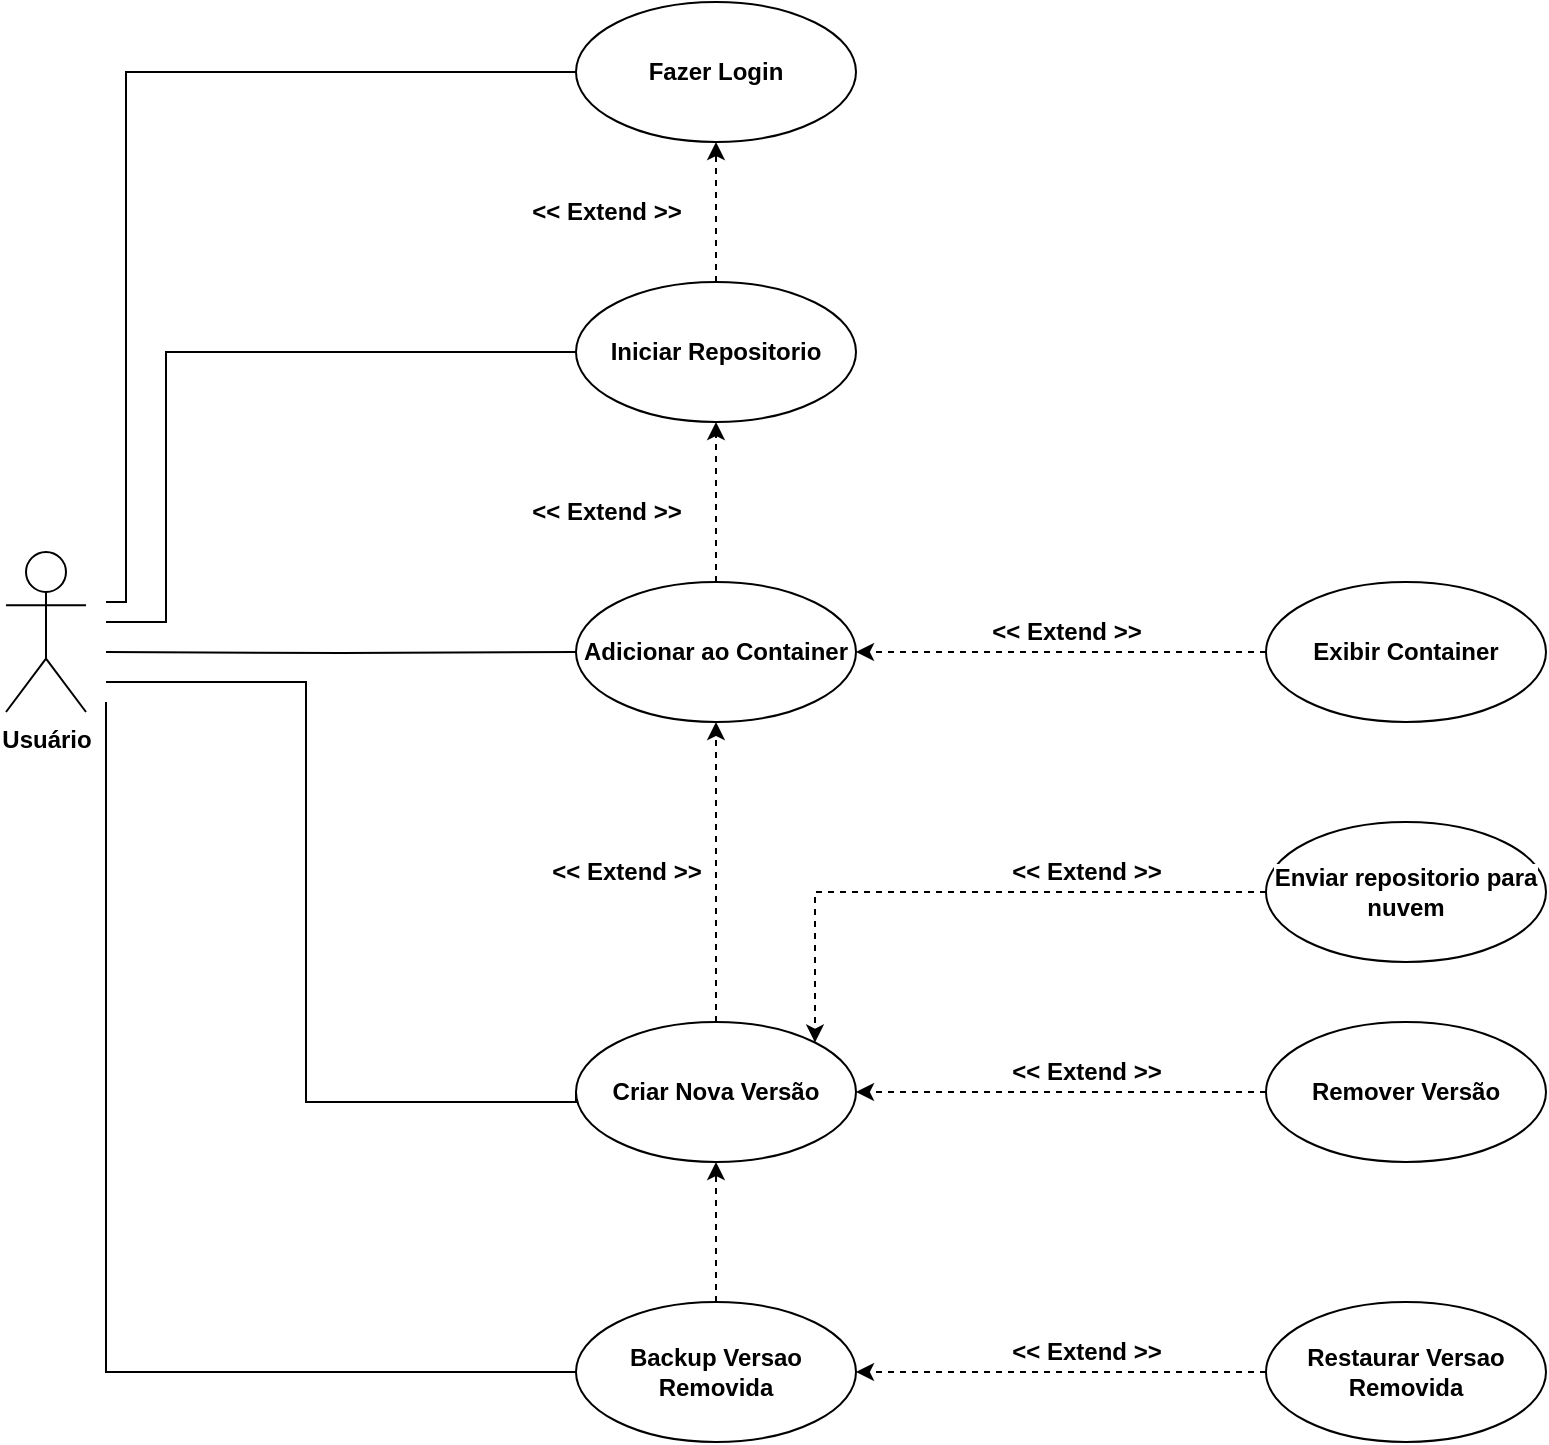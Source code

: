 <mxfile version="20.2.5" type="device"><diagram id="2W51IFnREUYU44InFaC9" name="Page-1"><mxGraphModel dx="1210" dy="1746" grid="1" gridSize="10" guides="1" tooltips="1" connect="1" arrows="1" fold="1" page="1" pageScale="1" pageWidth="850" pageHeight="1100" math="0" shadow="0"><root><mxCell id="0"/><mxCell id="1" parent="0"/><mxCell id="49K1FgQWREBZ2n8Qmz1g-45" style="edgeStyle=orthogonalEdgeStyle;rounded=0;orthogonalLoop=1;jettySize=auto;html=1;entryX=0;entryY=0.5;entryDx=0;entryDy=0;endArrow=none;endFill=0;" parent="1" target="49K1FgQWREBZ2n8Qmz1g-11" edge="1"><mxGeometry relative="1" as="geometry"><mxPoint x="80" y="265" as="sourcePoint"/></mxGeometry></mxCell><mxCell id="49K1FgQWREBZ2n8Qmz1g-46" style="edgeStyle=orthogonalEdgeStyle;rounded=0;orthogonalLoop=1;jettySize=auto;html=1;entryX=0;entryY=0.5;entryDx=0;entryDy=0;endArrow=none;endFill=0;" parent="1" target="49K1FgQWREBZ2n8Qmz1g-18" edge="1"><mxGeometry relative="1" as="geometry"><Array as="points"><mxPoint x="180" y="280"/><mxPoint x="180" y="490"/><mxPoint x="315" y="490"/></Array><mxPoint x="80" y="280" as="sourcePoint"/></mxGeometry></mxCell><mxCell id="49K1FgQWREBZ2n8Qmz1g-50" style="edgeStyle=orthogonalEdgeStyle;rounded=0;orthogonalLoop=1;jettySize=auto;html=1;entryX=0;entryY=0.5;entryDx=0;entryDy=0;endArrow=none;endFill=0;" parent="1" target="49K1FgQWREBZ2n8Qmz1g-12" edge="1"><mxGeometry relative="1" as="geometry"><Array as="points"><mxPoint x="80" y="250"/><mxPoint x="110" y="250"/><mxPoint x="110" y="115"/></Array><mxPoint x="80" y="250" as="sourcePoint"/></mxGeometry></mxCell><mxCell id="49K1FgQWREBZ2n8Qmz1g-51" style="edgeStyle=orthogonalEdgeStyle;rounded=0;orthogonalLoop=1;jettySize=auto;html=1;entryX=0;entryY=0.5;entryDx=0;entryDy=0;endArrow=none;endFill=0;" parent="1" target="49K1FgQWREBZ2n8Qmz1g-29" edge="1"><mxGeometry relative="1" as="geometry"><Array as="points"><mxPoint x="80" y="625"/></Array><mxPoint x="80" y="290" as="sourcePoint"/></mxGeometry></mxCell><mxCell id="49K1FgQWREBZ2n8Qmz1g-1" value="&lt;b&gt;Usuário&lt;/b&gt;" style="shape=umlActor;verticalLabelPosition=bottom;verticalAlign=top;html=1;outlineConnect=0;" parent="1" vertex="1"><mxGeometry x="30" y="215" width="40" height="80" as="geometry"/></mxCell><mxCell id="49K1FgQWREBZ2n8Qmz1g-10" style="edgeStyle=orthogonalEdgeStyle;rounded=0;orthogonalLoop=1;jettySize=auto;html=1;exitX=0.5;exitY=0;exitDx=0;exitDy=0;entryX=0.5;entryY=1;entryDx=0;entryDy=0;dashed=1;" parent="1" source="49K1FgQWREBZ2n8Qmz1g-11" edge="1"><mxGeometry relative="1" as="geometry"><mxPoint x="385" y="150" as="targetPoint"/></mxGeometry></mxCell><mxCell id="49K1FgQWREBZ2n8Qmz1g-11" value="&lt;b&gt;Adicionar ao Container&lt;/b&gt;" style="ellipse;whiteSpace=wrap;html=1;" parent="1" vertex="1"><mxGeometry x="315" y="230" width="140" height="70" as="geometry"/></mxCell><mxCell id="49K1FgQWREBZ2n8Qmz1g-14" style="edgeStyle=orthogonalEdgeStyle;rounded=0;orthogonalLoop=1;jettySize=auto;html=1;exitX=0.5;exitY=0;exitDx=0;exitDy=0;entryX=0.5;entryY=1;entryDx=0;entryDy=0;dashed=1;" parent="1" source="49K1FgQWREBZ2n8Qmz1g-12" target="49K1FgQWREBZ2n8Qmz1g-13" edge="1"><mxGeometry relative="1" as="geometry"/></mxCell><mxCell id="49K1FgQWREBZ2n8Qmz1g-12" value="&lt;b&gt;Iniciar Repositorio&lt;/b&gt;" style="ellipse;whiteSpace=wrap;html=1;" parent="1" vertex="1"><mxGeometry x="315" y="80" width="140" height="70" as="geometry"/></mxCell><mxCell id="o_CDgRb22A-4zMcBbW3V-3" style="edgeStyle=orthogonalEdgeStyle;rounded=0;orthogonalLoop=1;jettySize=auto;html=1;exitX=0;exitY=0.5;exitDx=0;exitDy=0;endArrow=none;endFill=0;" parent="1" source="49K1FgQWREBZ2n8Qmz1g-13" edge="1"><mxGeometry relative="1" as="geometry"><mxPoint x="80" y="240" as="targetPoint"/><Array as="points"><mxPoint x="90" y="-25"/><mxPoint x="90" y="240"/><mxPoint x="80" y="240"/></Array></mxGeometry></mxCell><mxCell id="49K1FgQWREBZ2n8Qmz1g-13" value="&lt;b&gt;Fazer Login&lt;/b&gt;" style="ellipse;whiteSpace=wrap;html=1;" parent="1" vertex="1"><mxGeometry x="315" y="-60" width="140" height="70" as="geometry"/></mxCell><mxCell id="49K1FgQWREBZ2n8Qmz1g-15" value="&lt;b&gt;&amp;lt;&amp;lt; Extend &amp;gt;&amp;gt;&lt;/b&gt;" style="text;html=1;align=center;verticalAlign=middle;resizable=0;points=[];autosize=1;strokeColor=none;fillColor=none;" parent="1" vertex="1"><mxGeometry x="280" y="30" width="100" height="30" as="geometry"/></mxCell><mxCell id="49K1FgQWREBZ2n8Qmz1g-16" value="&lt;b&gt;&amp;lt;&amp;lt; Extend &amp;gt;&amp;gt;&lt;/b&gt;" style="text;html=1;align=center;verticalAlign=middle;resizable=0;points=[];autosize=1;strokeColor=none;fillColor=none;" parent="1" vertex="1"><mxGeometry x="280" y="180" width="100" height="30" as="geometry"/></mxCell><mxCell id="49K1FgQWREBZ2n8Qmz1g-20" style="edgeStyle=orthogonalEdgeStyle;rounded=0;orthogonalLoop=1;jettySize=auto;html=1;exitX=0.5;exitY=0;exitDx=0;exitDy=0;entryX=0.5;entryY=1;entryDx=0;entryDy=0;dashed=1;" parent="1" source="49K1FgQWREBZ2n8Qmz1g-18" target="49K1FgQWREBZ2n8Qmz1g-11" edge="1"><mxGeometry relative="1" as="geometry"/></mxCell><mxCell id="49K1FgQWREBZ2n8Qmz1g-18" value="&lt;b&gt;Criar Nova Versão&lt;/b&gt;" style="ellipse;whiteSpace=wrap;html=1;" parent="1" vertex="1"><mxGeometry x="315" y="450" width="140" height="70" as="geometry"/></mxCell><mxCell id="49K1FgQWREBZ2n8Qmz1g-21" value="&lt;b&gt;&amp;lt;&amp;lt; Extend &amp;gt;&amp;gt;&lt;/b&gt;" style="text;html=1;align=center;verticalAlign=middle;resizable=0;points=[];autosize=1;strokeColor=none;fillColor=none;" parent="1" vertex="1"><mxGeometry x="290" y="360" width="100" height="30" as="geometry"/></mxCell><mxCell id="49K1FgQWREBZ2n8Qmz1g-23" style="edgeStyle=orthogonalEdgeStyle;rounded=0;orthogonalLoop=1;jettySize=auto;html=1;exitX=0;exitY=0.5;exitDx=0;exitDy=0;dashed=1;" parent="1" source="49K1FgQWREBZ2n8Qmz1g-22" target="49K1FgQWREBZ2n8Qmz1g-18" edge="1"><mxGeometry relative="1" as="geometry"><Array as="points"><mxPoint x="610" y="485"/><mxPoint x="610" y="485"/></Array></mxGeometry></mxCell><mxCell id="49K1FgQWREBZ2n8Qmz1g-22" value="&lt;b&gt;Remover Versão&lt;/b&gt;" style="ellipse;whiteSpace=wrap;html=1;" parent="1" vertex="1"><mxGeometry x="660" y="450" width="140" height="70" as="geometry"/></mxCell><mxCell id="49K1FgQWREBZ2n8Qmz1g-25" value="&lt;b&gt;&amp;lt;&amp;lt; Extend &amp;gt;&amp;gt;&lt;/b&gt;" style="text;html=1;align=center;verticalAlign=middle;resizable=0;points=[];autosize=1;strokeColor=none;fillColor=none;" parent="1" vertex="1"><mxGeometry x="520" y="460" width="100" height="30" as="geometry"/></mxCell><mxCell id="49K1FgQWREBZ2n8Qmz1g-27" style="edgeStyle=orthogonalEdgeStyle;rounded=0;orthogonalLoop=1;jettySize=auto;html=1;exitX=0;exitY=0.5;exitDx=0;exitDy=0;entryX=1;entryY=0.5;entryDx=0;entryDy=0;dashed=1;" parent="1" source="49K1FgQWREBZ2n8Qmz1g-26" target="49K1FgQWREBZ2n8Qmz1g-11" edge="1"><mxGeometry relative="1" as="geometry"/></mxCell><mxCell id="49K1FgQWREBZ2n8Qmz1g-26" value="&lt;b&gt;Exibir Container&lt;/b&gt;" style="ellipse;whiteSpace=wrap;html=1;" parent="1" vertex="1"><mxGeometry x="660" y="230" width="140" height="70" as="geometry"/></mxCell><mxCell id="49K1FgQWREBZ2n8Qmz1g-28" value="&lt;b&gt;&amp;lt;&amp;lt; Extend &amp;gt;&amp;gt;&lt;/b&gt;" style="text;html=1;align=center;verticalAlign=middle;resizable=0;points=[];autosize=1;strokeColor=none;fillColor=none;" parent="1" vertex="1"><mxGeometry x="510" y="240" width="100" height="30" as="geometry"/></mxCell><mxCell id="49K1FgQWREBZ2n8Qmz1g-30" style="edgeStyle=orthogonalEdgeStyle;rounded=0;orthogonalLoop=1;jettySize=auto;html=1;exitX=0.5;exitY=0;exitDx=0;exitDy=0;entryX=0.5;entryY=1;entryDx=0;entryDy=0;dashed=1;" parent="1" source="49K1FgQWREBZ2n8Qmz1g-29" target="49K1FgQWREBZ2n8Qmz1g-18" edge="1"><mxGeometry relative="1" as="geometry"/></mxCell><mxCell id="49K1FgQWREBZ2n8Qmz1g-29" value="&lt;b&gt;Backup Versao Removida&lt;/b&gt;" style="ellipse;whiteSpace=wrap;html=1;" parent="1" vertex="1"><mxGeometry x="315" y="590" width="140" height="70" as="geometry"/></mxCell><mxCell id="49K1FgQWREBZ2n8Qmz1g-34" value="&lt;b&gt;&amp;lt;&amp;lt; Extend &amp;gt;&amp;gt;&lt;/b&gt;" style="text;html=1;align=center;verticalAlign=middle;resizable=0;points=[];autosize=1;strokeColor=none;fillColor=none;" parent="1" vertex="1"><mxGeometry x="520" y="360" width="100" height="30" as="geometry"/></mxCell><mxCell id="49K1FgQWREBZ2n8Qmz1g-36" style="edgeStyle=orthogonalEdgeStyle;rounded=0;orthogonalLoop=1;jettySize=auto;html=1;exitX=0;exitY=0.5;exitDx=0;exitDy=0;entryX=1;entryY=0.5;entryDx=0;entryDy=0;dashed=1;" parent="1" source="49K1FgQWREBZ2n8Qmz1g-35" target="49K1FgQWREBZ2n8Qmz1g-29" edge="1"><mxGeometry relative="1" as="geometry"/></mxCell><mxCell id="49K1FgQWREBZ2n8Qmz1g-35" value="&lt;b&gt;Restaurar Versao Removida&lt;/b&gt;" style="ellipse;whiteSpace=wrap;html=1;" parent="1" vertex="1"><mxGeometry x="660" y="590" width="140" height="70" as="geometry"/></mxCell><mxCell id="49K1FgQWREBZ2n8Qmz1g-37" value="&lt;b&gt;&amp;lt;&amp;lt; Extend &amp;gt;&amp;gt;&lt;/b&gt;" style="text;html=1;align=center;verticalAlign=middle;resizable=0;points=[];autosize=1;strokeColor=none;fillColor=none;" parent="1" vertex="1"><mxGeometry x="520" y="600" width="100" height="30" as="geometry"/></mxCell><mxCell id="LBwt1rPgkO4lbj0lD0i5-2" style="edgeStyle=orthogonalEdgeStyle;rounded=0;orthogonalLoop=1;jettySize=auto;html=1;exitX=0;exitY=0.5;exitDx=0;exitDy=0;entryX=1;entryY=0;entryDx=0;entryDy=0;fontSize=12;dashed=1;" edge="1" parent="1" source="LBwt1rPgkO4lbj0lD0i5-1" target="49K1FgQWREBZ2n8Qmz1g-18"><mxGeometry relative="1" as="geometry"><Array as="points"><mxPoint x="435" y="385"/></Array></mxGeometry></mxCell><mxCell id="LBwt1rPgkO4lbj0lD0i5-1" value="&lt;span id=&quot;docs-internal-guid-e86d25c1-7fff-bfcc-7c78-e23ed518ea5f&quot;&gt;&lt;span style=&quot;font-family: Arial; background-color: rgb(255, 255, 255); font-weight: 700; font-variant-numeric: normal; font-variant-east-asian: normal; vertical-align: baseline;&quot;&gt;&lt;font style=&quot;font-size: 12px;&quot;&gt;Enviar repositorio para nuvem&lt;/font&gt;&lt;/span&gt;&lt;/span&gt;" style="ellipse;whiteSpace=wrap;html=1;" vertex="1" parent="1"><mxGeometry x="660" y="350" width="140" height="70" as="geometry"/></mxCell></root></mxGraphModel></diagram></mxfile>